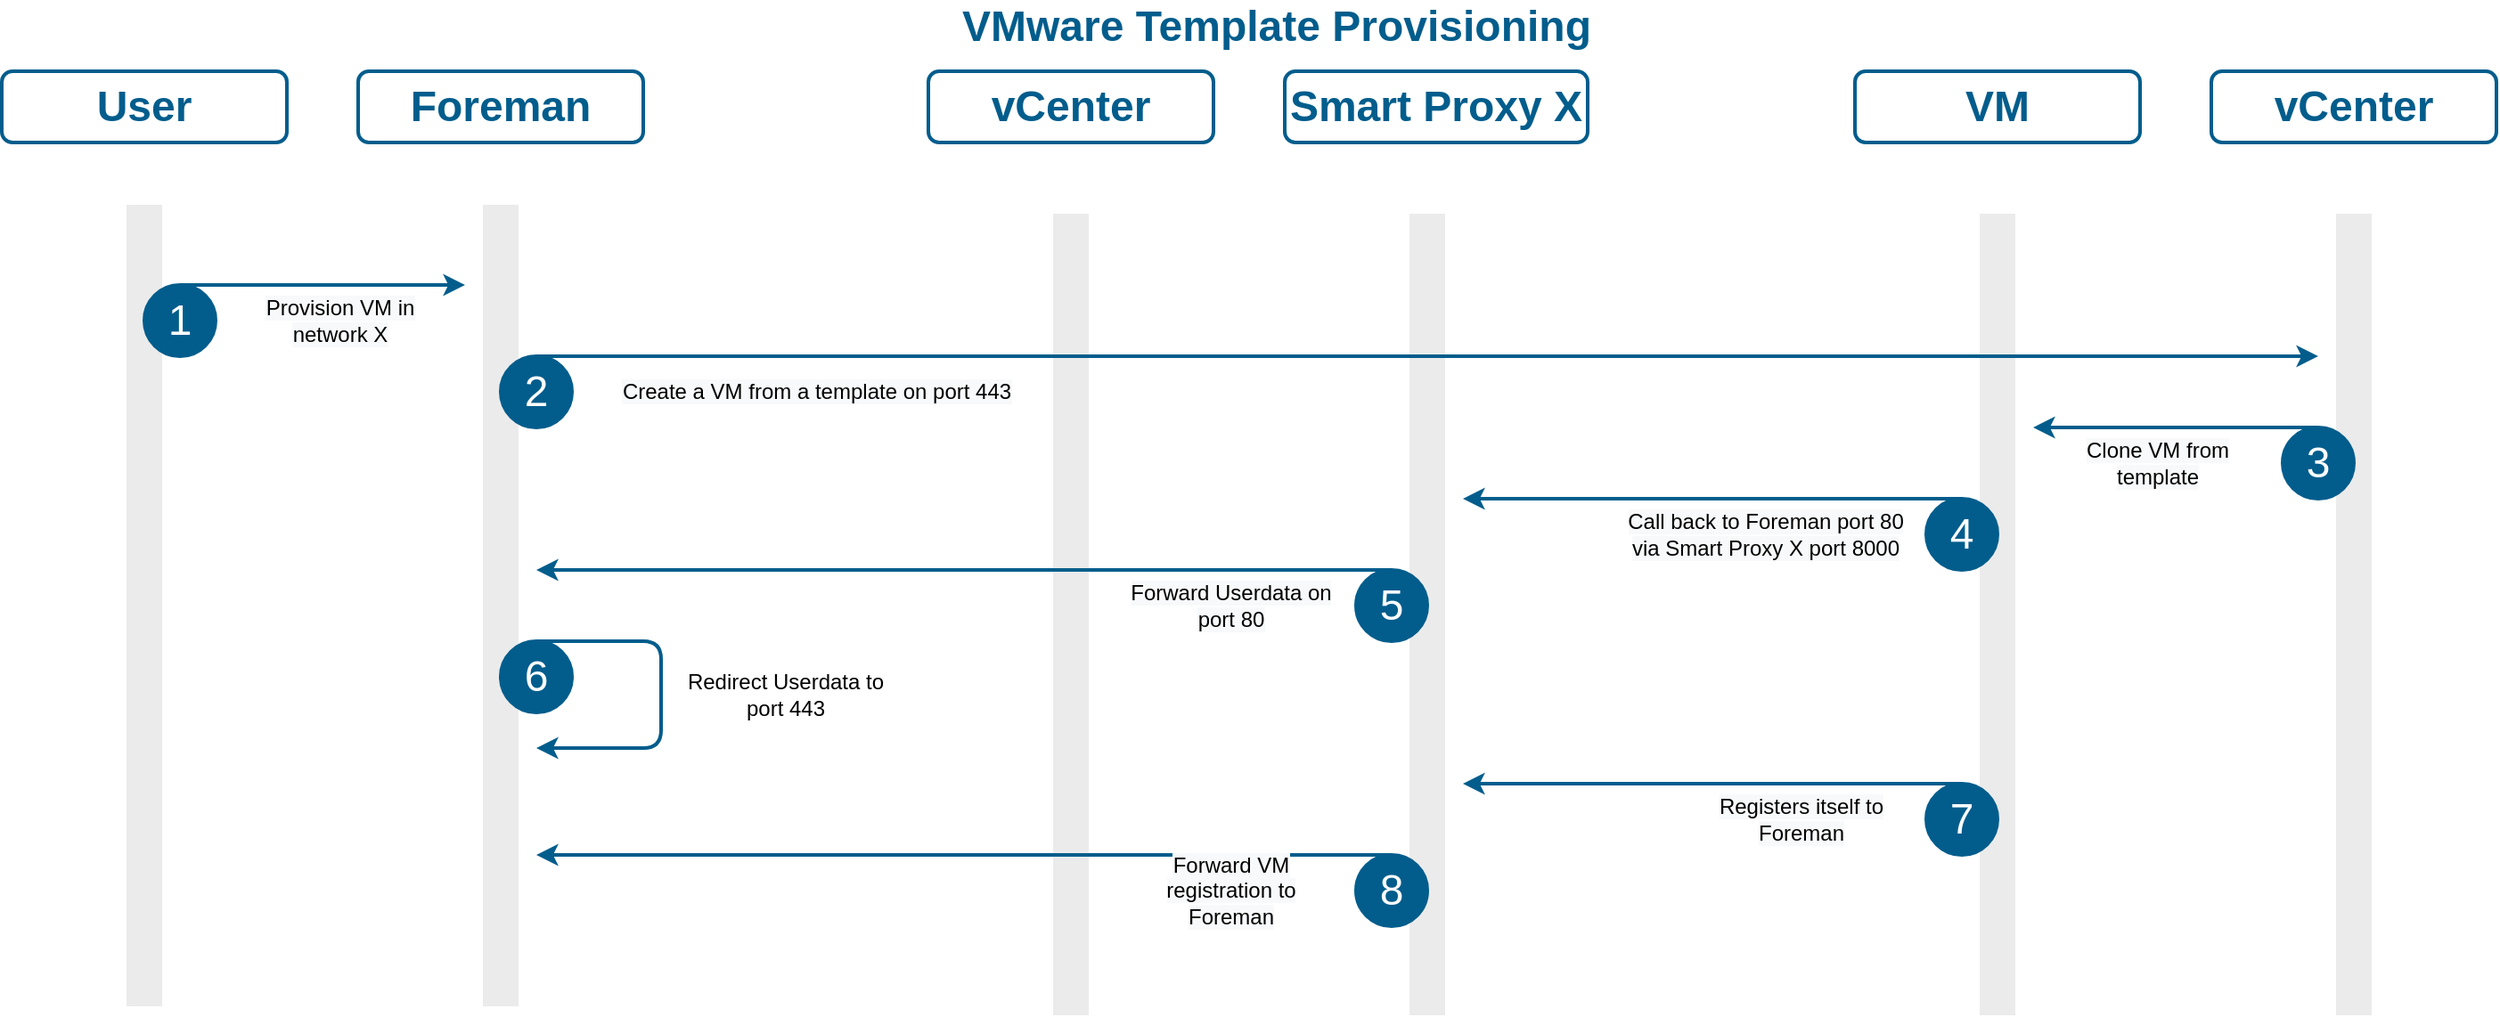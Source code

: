 <mxfile version="14.3.0" type="device"><diagram id="8-NRMxTnEDgZv3v9f2kl" name="Page-1"><mxGraphModel dx="1493" dy="1038" grid="1" gridSize="10" guides="1" tooltips="1" connect="1" arrows="1" fold="1" page="1" pageScale="1" pageWidth="1000" pageHeight="700" math="0" shadow="0"><root><mxCell id="0"/><mxCell id="1" parent="0"/><mxCell id="jlMBcXqWKUd6lCggAo8E-31" value="" style="rounded=0;whiteSpace=wrap;html=1;strokeWidth=1;fontSize=18;fillColor=#CCCCCC;strokeColor=none;opacity=40;" parent="1" vertex="1"><mxGeometry x="110" y="155" width="20" height="450" as="geometry"/></mxCell><mxCell id="obpzeuAhP22PsFTTJtL5-21" style="edgeStyle=orthogonalEdgeStyle;rounded=1;orthogonalLoop=1;jettySize=auto;html=1;strokeWidth=2;strokeColor=#025D8C;" edge="1" parent="1" source="obpzeuAhP22PsFTTJtL5-29"><mxGeometry relative="1" as="geometry"><mxPoint x="340" y="460" as="targetPoint"/><Array as="points"><mxPoint x="410" y="400"/><mxPoint x="410" y="460"/><mxPoint x="340" y="460"/></Array></mxGeometry></mxCell><mxCell id="obpzeuAhP22PsFTTJtL5-5" value="" style="rounded=0;whiteSpace=wrap;html=1;strokeWidth=1;fontSize=18;fillColor=#CCCCCC;strokeColor=none;opacity=40;" vertex="1" parent="1"><mxGeometry x="310" y="155" width="20" height="450" as="geometry"/></mxCell><mxCell id="obpzeuAhP22PsFTTJtL5-6" value="" style="rounded=0;whiteSpace=wrap;html=1;strokeWidth=1;fontSize=18;fillColor=#CCCCCC;strokeColor=none;opacity=40;" vertex="1" parent="1"><mxGeometry x="630" y="160" width="20" height="450" as="geometry"/></mxCell><mxCell id="obpzeuAhP22PsFTTJtL5-7" value="" style="rounded=0;whiteSpace=wrap;html=1;strokeWidth=1;fontSize=18;fillColor=#CCCCCC;strokeColor=none;opacity=40;" vertex="1" parent="1"><mxGeometry x="830" y="160" width="20" height="450" as="geometry"/></mxCell><mxCell id="obpzeuAhP22PsFTTJtL5-8" value="" style="rounded=0;whiteSpace=wrap;html=1;strokeWidth=1;fontSize=18;fillColor=#CCCCCC;strokeColor=none;opacity=40;" vertex="1" parent="1"><mxGeometry x="1150" y="160" width="20" height="450" as="geometry"/></mxCell><mxCell id="obpzeuAhP22PsFTTJtL5-9" value="" style="rounded=0;whiteSpace=wrap;html=1;strokeWidth=1;fontSize=18;fillColor=#CCCCCC;strokeColor=none;opacity=40;" vertex="1" parent="1"><mxGeometry x="1350" y="160" width="20" height="450" as="geometry"/></mxCell><mxCell id="jlMBcXqWKUd6lCggAo8E-1" value="User" style="rounded=1;whiteSpace=wrap;html=1;fontSize=24;fontStyle=1;fontColor=#025D8C;fillColor=none;strokeColor=#025D8C;strokeWidth=2;" parent="1" vertex="1"><mxGeometry x="40" y="80" width="160" height="40" as="geometry"/></mxCell><mxCell id="jlMBcXqWKUd6lCggAo8E-2" value="Foreman" style="rounded=1;whiteSpace=wrap;html=1;fontSize=24;fontStyle=1;fontColor=#025D8C;fillColor=none;strokeColor=#025D8C;strokeWidth=2;" parent="1" vertex="1"><mxGeometry x="240" y="80" width="160" height="40" as="geometry"/></mxCell><mxCell id="jlMBcXqWKUd6lCggAo8E-3" value="vCenter" style="rounded=1;whiteSpace=wrap;html=1;fontSize=24;fontStyle=1;fontColor=#025D8C;fillColor=none;strokeColor=#025D8C;strokeWidth=2;" parent="1" vertex="1"><mxGeometry x="560" y="80" width="160" height="40" as="geometry"/></mxCell><mxCell id="jlMBcXqWKUd6lCggAo8E-11" value="1" style="ellipse;whiteSpace=wrap;html=1;fontSize=24;strokeWidth=2;strokeColor=#025D8C;fontColor=#FFFFFF;fillColor=#025D8C;" parent="1" vertex="1"><mxGeometry x="120" y="200" width="40" height="40" as="geometry"/></mxCell><mxCell id="jlMBcXqWKUd6lCggAo8E-12" value="" style="endArrow=classic;html=1;fontSize=18;exitX=0.5;exitY=0;exitDx=0;exitDy=0;strokeWidth=2;strokeColor=#025D8C;" parent="1" source="jlMBcXqWKUd6lCggAo8E-11" edge="1"><mxGeometry width="50" height="50" relative="1" as="geometry"><mxPoint x="160" y="200" as="sourcePoint"/><mxPoint x="300" y="200" as="targetPoint"/></mxGeometry></mxCell><mxCell id="jlMBcXqWKUd6lCggAo8E-13" value="&lt;span style=&quot;color: rgb(0 , 0 , 0) ; font-family: &amp;#34;helvetica&amp;#34; ; font-size: 12px ; font-style: normal ; font-weight: 400 ; letter-spacing: normal ; text-align: center ; text-indent: 0px ; text-transform: none ; word-spacing: 0px ; background-color: rgb(248 , 249 , 250) ; display: inline ; float: none&quot;&gt;Provision VM in network X&lt;/span&gt;" style="rounded=0;whiteSpace=wrap;html=1;strokeColor=none;fillColor=none;" parent="1" vertex="1"><mxGeometry x="170" y="210" width="120" height="20" as="geometry"/></mxCell><mxCell id="jlMBcXqWKUd6lCggAo8E-14" value="2" style="ellipse;whiteSpace=wrap;html=1;fontSize=24;strokeWidth=2;strokeColor=#025D8C;fontColor=#FFFFFF;fillColor=#025D8C;" parent="1" vertex="1"><mxGeometry x="320" y="240" width="40" height="40" as="geometry"/></mxCell><mxCell id="jlMBcXqWKUd6lCggAo8E-15" value="" style="endArrow=classic;html=1;fontSize=18;exitX=0.5;exitY=0;exitDx=0;exitDy=0;strokeWidth=2;strokeColor=#025D8C;" parent="1" source="jlMBcXqWKUd6lCggAo8E-14" edge="1"><mxGeometry width="50" height="50" relative="1" as="geometry"><mxPoint x="375" y="240" as="sourcePoint"/><mxPoint x="1340" y="240" as="targetPoint"/></mxGeometry></mxCell><mxCell id="jlMBcXqWKUd6lCggAo8E-16" value="&lt;span style=&quot;color: rgb(0 , 0 , 0) ; font-family: &amp;#34;helvetica&amp;#34; ; font-size: 12px ; font-style: normal ; font-weight: 400 ; letter-spacing: normal ; text-align: center ; text-indent: 0px ; text-transform: none ; word-spacing: 0px ; background-color: rgb(248 , 249 , 250) ; display: inline ; float: none&quot;&gt;Create a VM from a template on port 443&lt;/span&gt;" style="rounded=0;whiteSpace=wrap;html=1;strokeColor=none;fillColor=none;" parent="1" vertex="1"><mxGeometry x="380" y="250" width="235" height="20" as="geometry"/></mxCell><mxCell id="5-4CkDpRknZUSoWz1jdj-2" value="VMware Template Provisioning" style="text;html=1;align=center;verticalAlign=middle;resizable=0;points=[];autosize=1;fontSize=24;fontColor=#025D8C;fontStyle=1" parent="1" vertex="1"><mxGeometry x="570" y="40" width="370" height="30" as="geometry"/></mxCell><mxCell id="obpzeuAhP22PsFTTJtL5-1" value="Smart Proxy X" style="rounded=1;whiteSpace=wrap;html=1;fontSize=24;fontStyle=1;fontColor=#025D8C;fillColor=none;strokeColor=#025D8C;strokeWidth=2;" vertex="1" parent="1"><mxGeometry x="760" y="80" width="170" height="40" as="geometry"/></mxCell><mxCell id="obpzeuAhP22PsFTTJtL5-2" value="VM" style="rounded=1;whiteSpace=wrap;html=1;fontSize=24;fontStyle=1;fontColor=#025D8C;fillColor=none;strokeColor=#025D8C;strokeWidth=2;" vertex="1" parent="1"><mxGeometry x="1080" y="80" width="160" height="40" as="geometry"/></mxCell><mxCell id="obpzeuAhP22PsFTTJtL5-3" value="vCenter" style="rounded=1;whiteSpace=wrap;html=1;fontSize=24;fontStyle=1;fontColor=#025D8C;fillColor=none;strokeColor=#025D8C;strokeWidth=2;" vertex="1" parent="1"><mxGeometry x="1280" y="80" width="160" height="40" as="geometry"/></mxCell><mxCell id="obpzeuAhP22PsFTTJtL5-10" value="3" style="ellipse;whiteSpace=wrap;html=1;fontSize=24;strokeWidth=2;strokeColor=#025D8C;fontColor=#FFFFFF;fillColor=#025D8C;" vertex="1" parent="1"><mxGeometry x="1320" y="280" width="40" height="40" as="geometry"/></mxCell><mxCell id="obpzeuAhP22PsFTTJtL5-11" value="" style="endArrow=classic;html=1;fontSize=18;exitX=0.5;exitY=0;exitDx=0;exitDy=0;strokeWidth=2;strokeColor=#025D8C;" edge="1" parent="1" source="obpzeuAhP22PsFTTJtL5-10"><mxGeometry width="50" height="50" relative="1" as="geometry"><mxPoint x="1060" y="290" as="sourcePoint"/><mxPoint x="1180" y="280" as="targetPoint"/></mxGeometry></mxCell><mxCell id="obpzeuAhP22PsFTTJtL5-12" value="&lt;span style=&quot;color: rgb(0 , 0 , 0) ; font-family: &amp;#34;helvetica&amp;#34; ; font-size: 12px ; font-style: normal ; font-weight: 400 ; letter-spacing: normal ; text-align: center ; text-indent: 0px ; text-transform: none ; word-spacing: 0px ; background-color: rgb(248 , 249 , 250) ; display: inline ; float: none&quot;&gt;Clone VM from template&lt;/span&gt;" style="rounded=0;whiteSpace=wrap;html=1;strokeColor=none;fillColor=none;" vertex="1" parent="1"><mxGeometry x="1190" y="290" width="120" height="20" as="geometry"/></mxCell><mxCell id="obpzeuAhP22PsFTTJtL5-13" value="4" style="ellipse;whiteSpace=wrap;html=1;fontSize=24;strokeWidth=2;strokeColor=#025D8C;fontColor=#FFFFFF;fillColor=#025D8C;" vertex="1" parent="1"><mxGeometry x="1120" y="320" width="40" height="40" as="geometry"/></mxCell><mxCell id="obpzeuAhP22PsFTTJtL5-14" value="" style="endArrow=classic;html=1;fontSize=18;exitX=0.5;exitY=0;exitDx=0;exitDy=0;strokeWidth=2;strokeColor=#025D8C;" edge="1" parent="1" source="obpzeuAhP22PsFTTJtL5-13"><mxGeometry width="50" height="50" relative="1" as="geometry"><mxPoint x="860" y="330" as="sourcePoint"/><mxPoint x="860" y="320" as="targetPoint"/></mxGeometry></mxCell><mxCell id="obpzeuAhP22PsFTTJtL5-15" value="&lt;span style=&quot;color: rgb(0 , 0 , 0) ; font-family: &amp;#34;helvetica&amp;#34; ; font-size: 12px ; font-style: normal ; font-weight: 400 ; letter-spacing: normal ; text-align: center ; text-indent: 0px ; text-transform: none ; word-spacing: 0px ; background-color: rgb(248 , 249 , 250) ; display: inline ; float: none&quot;&gt;Call back to Foreman port 80 via Smart Proxy X port 8000&lt;/span&gt;" style="rounded=0;whiteSpace=wrap;html=1;strokeColor=none;fillColor=none;" vertex="1" parent="1"><mxGeometry x="950" y="330" width="160" height="20" as="geometry"/></mxCell><mxCell id="obpzeuAhP22PsFTTJtL5-17" value="5" style="ellipse;whiteSpace=wrap;html=1;fontSize=24;strokeWidth=2;strokeColor=#025D8C;fontColor=#FFFFFF;fillColor=#025D8C;" vertex="1" parent="1"><mxGeometry x="800" y="360" width="40" height="40" as="geometry"/></mxCell><mxCell id="obpzeuAhP22PsFTTJtL5-18" value="" style="endArrow=classic;html=1;fontSize=18;exitX=0.5;exitY=0;exitDx=0;exitDy=0;strokeWidth=2;strokeColor=#025D8C;" edge="1" parent="1" source="obpzeuAhP22PsFTTJtL5-17"><mxGeometry width="50" height="50" relative="1" as="geometry"><mxPoint x="540" y="370" as="sourcePoint"/><mxPoint x="340" y="360" as="targetPoint"/></mxGeometry></mxCell><mxCell id="obpzeuAhP22PsFTTJtL5-19" value="&lt;span style=&quot;color: rgb(0 , 0 , 0) ; font-family: &amp;#34;helvetica&amp;#34; ; font-size: 12px ; font-style: normal ; font-weight: 400 ; letter-spacing: normal ; text-align: center ; text-indent: 0px ; text-transform: none ; word-spacing: 0px ; background-color: rgb(248 , 249 , 250) ; display: inline ; float: none&quot;&gt;Forward Userdata on port 80&lt;/span&gt;" style="rounded=0;whiteSpace=wrap;html=1;strokeColor=none;fillColor=none;" vertex="1" parent="1"><mxGeometry x="670" y="370" width="120" height="20" as="geometry"/></mxCell><mxCell id="obpzeuAhP22PsFTTJtL5-22" value="&lt;font face=&quot;helvetica&quot;&gt;Redirect Userdata to port 443&lt;/font&gt;" style="rounded=0;whiteSpace=wrap;html=1;strokeColor=none;fillColor=none;" vertex="1" parent="1"><mxGeometry x="420" y="420" width="120" height="20" as="geometry"/></mxCell><mxCell id="obpzeuAhP22PsFTTJtL5-23" value="7" style="ellipse;whiteSpace=wrap;html=1;fontSize=24;strokeWidth=2;strokeColor=#025D8C;fontColor=#FFFFFF;fillColor=#025D8C;" vertex="1" parent="1"><mxGeometry x="1120" y="480" width="40" height="40" as="geometry"/></mxCell><mxCell id="obpzeuAhP22PsFTTJtL5-24" value="" style="endArrow=classic;html=1;fontSize=18;exitX=0.5;exitY=0;exitDx=0;exitDy=0;strokeWidth=2;strokeColor=#025D8C;" edge="1" parent="1" source="obpzeuAhP22PsFTTJtL5-23"><mxGeometry width="50" height="50" relative="1" as="geometry"><mxPoint x="860" y="490" as="sourcePoint"/><mxPoint x="860" y="480" as="targetPoint"/></mxGeometry></mxCell><mxCell id="obpzeuAhP22PsFTTJtL5-25" value="&lt;span style=&quot;color: rgb(0 , 0 , 0) ; font-family: &amp;#34;helvetica&amp;#34; ; font-size: 12px ; font-style: normal ; font-weight: 400 ; letter-spacing: normal ; text-align: center ; text-indent: 0px ; text-transform: none ; word-spacing: 0px ; background-color: rgb(248 , 249 , 250) ; display: inline ; float: none&quot;&gt;Registers itself to Foreman&lt;/span&gt;" style="rounded=0;whiteSpace=wrap;html=1;strokeColor=none;fillColor=none;" vertex="1" parent="1"><mxGeometry x="990" y="490" width="120" height="20" as="geometry"/></mxCell><mxCell id="obpzeuAhP22PsFTTJtL5-26" value="8" style="ellipse;whiteSpace=wrap;html=1;fontSize=24;strokeWidth=2;strokeColor=#025D8C;fontColor=#FFFFFF;fillColor=#025D8C;" vertex="1" parent="1"><mxGeometry x="800" y="520" width="40" height="40" as="geometry"/></mxCell><mxCell id="obpzeuAhP22PsFTTJtL5-27" value="" style="endArrow=classic;html=1;fontSize=18;exitX=0.5;exitY=0;exitDx=0;exitDy=0;strokeWidth=2;strokeColor=#025D8C;" edge="1" parent="1" source="obpzeuAhP22PsFTTJtL5-26"><mxGeometry width="50" height="50" relative="1" as="geometry"><mxPoint x="540" y="530" as="sourcePoint"/><mxPoint x="340" y="520" as="targetPoint"/></mxGeometry></mxCell><mxCell id="obpzeuAhP22PsFTTJtL5-28" value="&lt;span style=&quot;color: rgb(0 , 0 , 0) ; font-family: &amp;#34;helvetica&amp;#34; ; font-size: 12px ; font-style: normal ; font-weight: 400 ; letter-spacing: normal ; text-align: center ; text-indent: 0px ; text-transform: none ; word-spacing: 0px ; background-color: rgb(248 , 249 , 250) ; display: inline ; float: none&quot;&gt;Forward VM registration to Foreman&lt;/span&gt;" style="rounded=0;whiteSpace=wrap;html=1;strokeColor=none;fillColor=none;" vertex="1" parent="1"><mxGeometry x="670" y="530" width="120" height="20" as="geometry"/></mxCell><mxCell id="obpzeuAhP22PsFTTJtL5-29" value="6" style="ellipse;whiteSpace=wrap;html=1;fontSize=24;strokeWidth=2;strokeColor=#025D8C;fontColor=#FFFFFF;fillColor=#025D8C;" vertex="1" parent="1"><mxGeometry x="320" y="400" width="40" height="40" as="geometry"/></mxCell></root></mxGraphModel></diagram></mxfile>